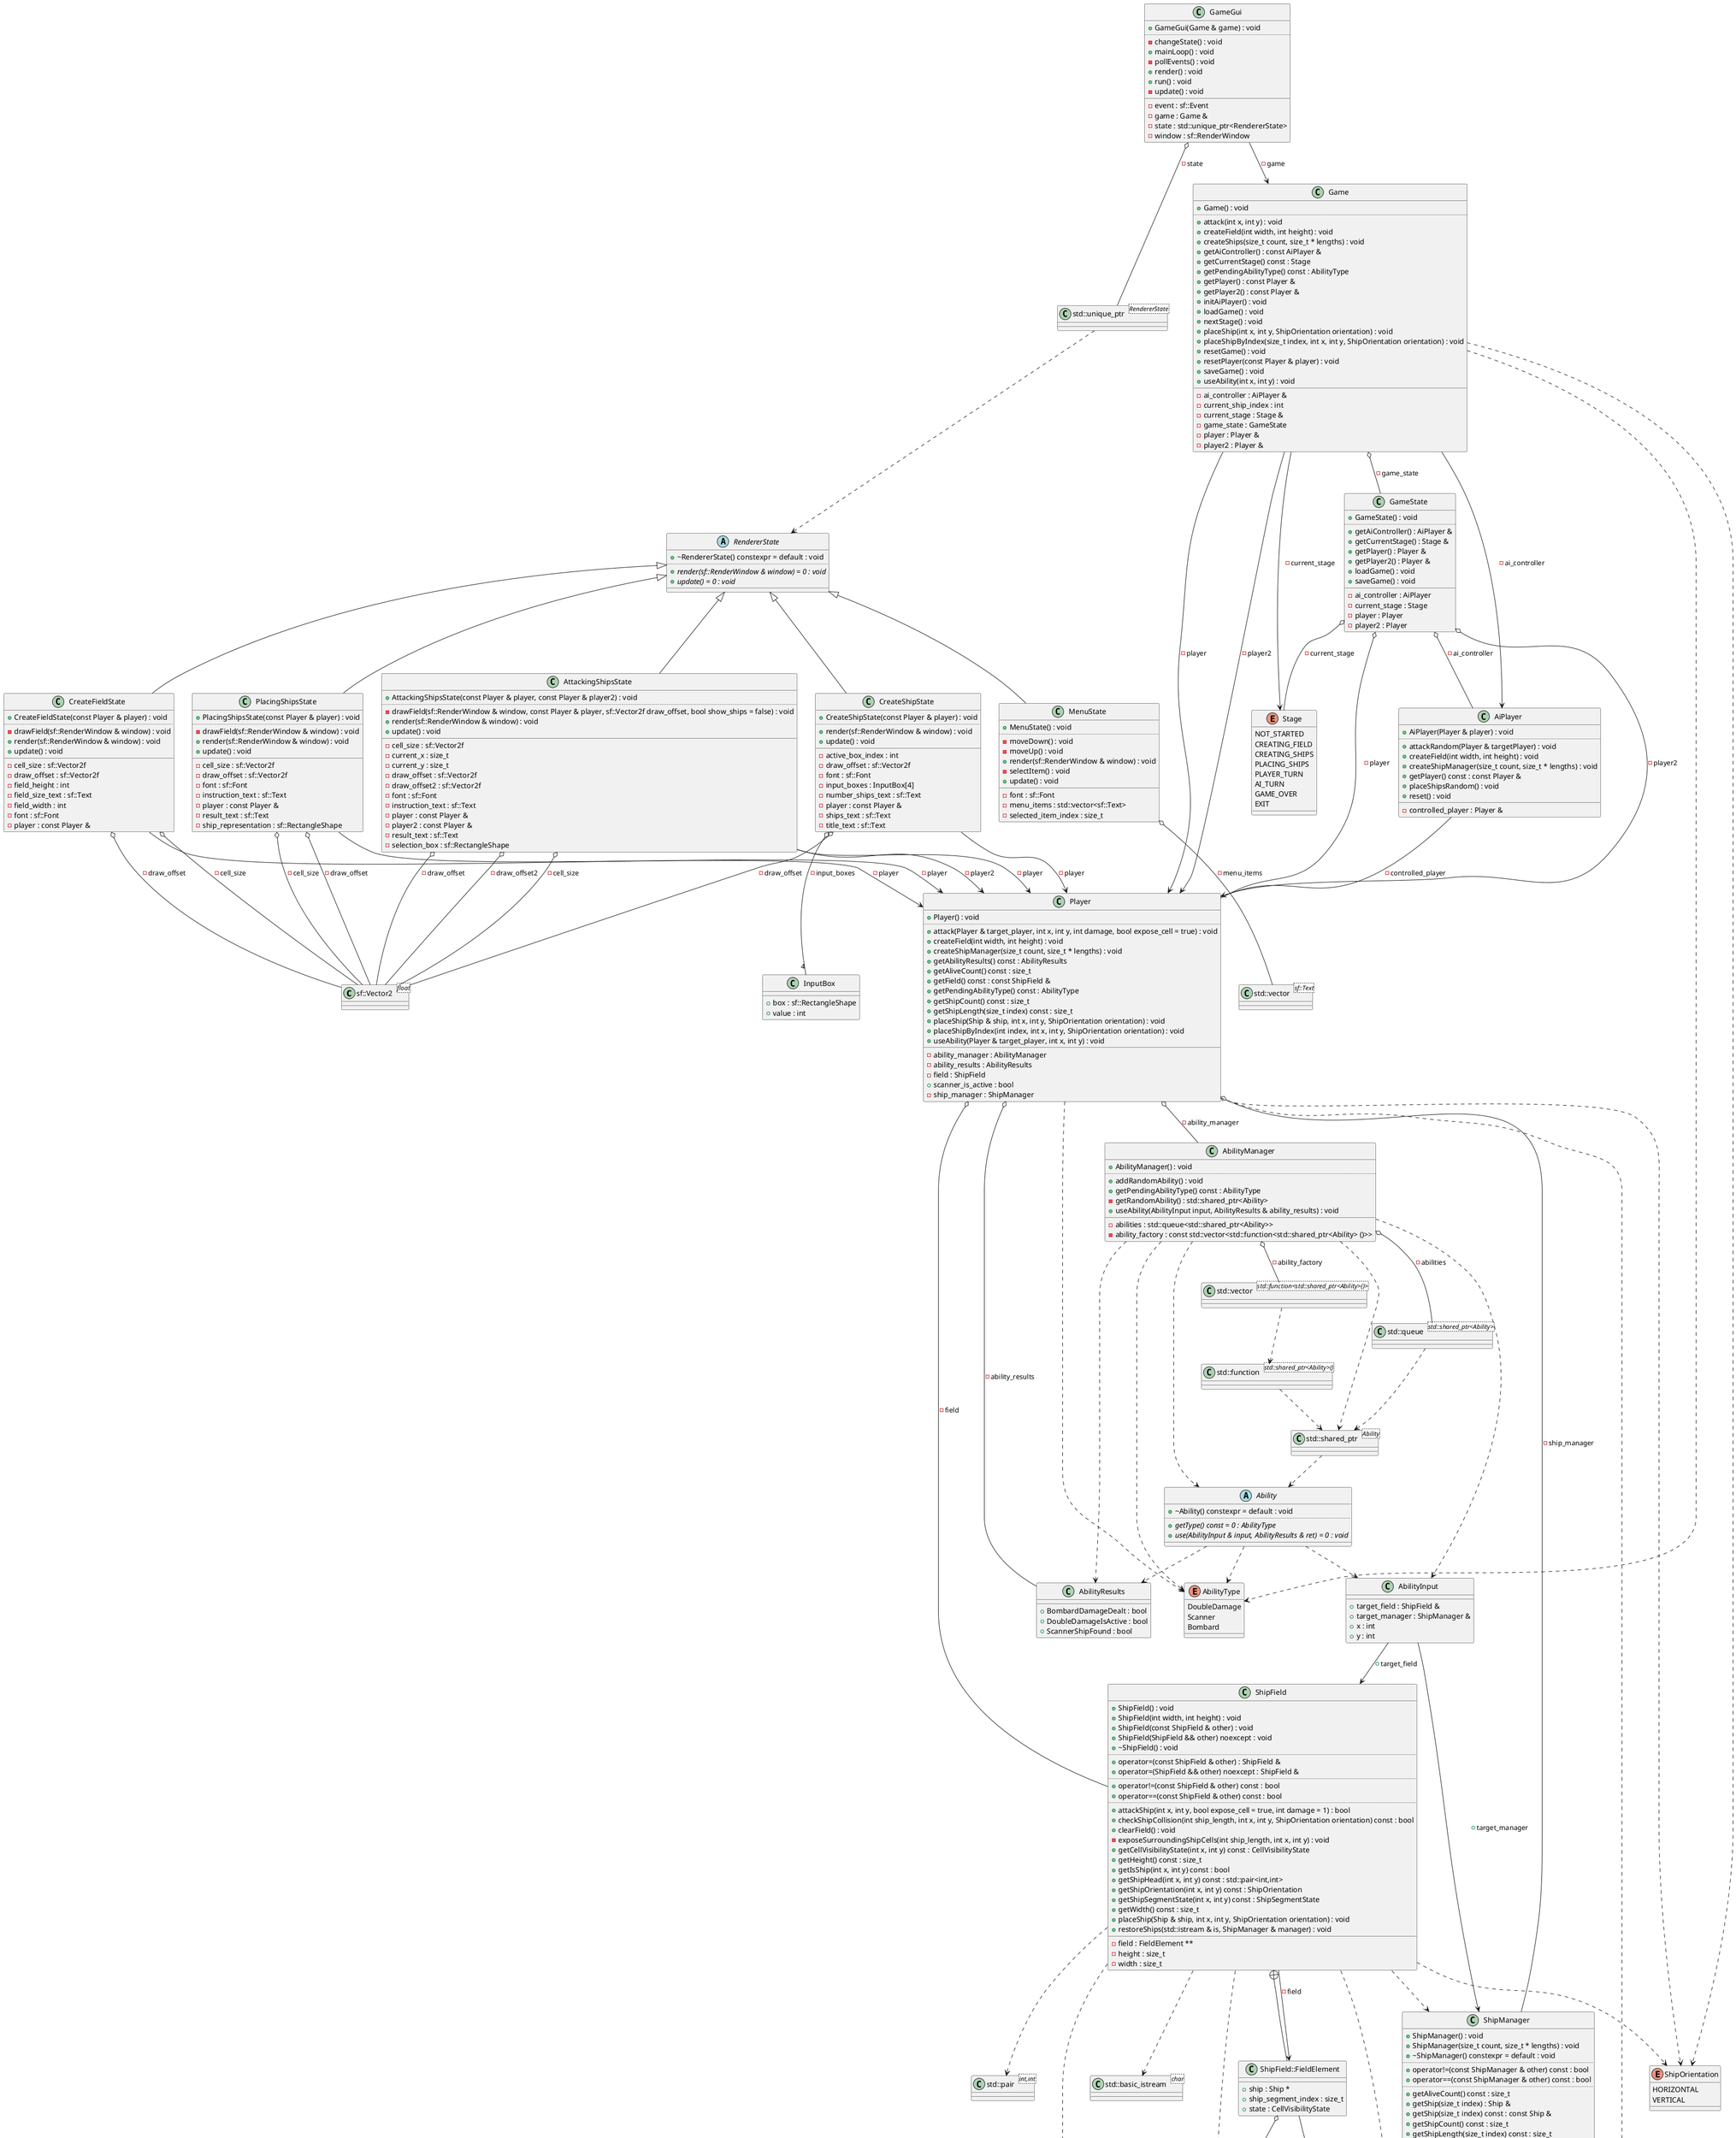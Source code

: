 @startuml
class "sf::Vector2<float>" as C_0009693095778494330448
class C_0009693095778494330448 {
__
}
class "std::vector<Ship>" as C_0010668212532447068380
class C_0010668212532447068380 {
__
}
class "std::pair<int,int>" as C_0006524010458157121833
class C_0006524010458157121833 {
__
}
class "std::basic_istream<char>" as C_0005505409806480479128
class C_0005505409806480479128 {
__
}
class "std::shared_ptr<Ability>" as C_0012342435662910727844
class C_0012342435662910727844 {
__
}
class "std::queue<std::shared_ptr<Ability>>" as C_0008193623610420284737
class C_0008193623610420284737 {
__
}
class "std::function<std::shared_ptr<Ability>()>" as C_0014703876471129105020
class C_0014703876471129105020 {
__
}
class "std::vector<std::function<std::shared_ptr<Ability>()>>" as C_0010378818160678026980
class C_0010378818160678026980 {
__
}
class "std::unique_ptr<RendererState>" as C_0001291546338622865405
class C_0001291546338622865405 {
__
}
class "std::vector<sf::Text>" as C_0015054090575003110977
class C_0015054090575003110977 {
__
}
enum "AbilityType" as C_0006740456236575953687
enum C_0006740456236575953687 {
DoubleDamage
Scanner
Bombard
}
enum "ShipSegmentState" as C_0014256742677139282670
enum C_0014256742677139282670 {
INTACT
DAMAGED
DESTROYED
}
enum "ShipOrientation" as C_0002579181642537833876
enum C_0002579181642537833876 {
HORIZONTAL
VERTICAL
}
enum "CellVisibilityState" as C_0003333043679234439357
enum C_0003333043679234439357 {
UNKNOWN
BLANK
SHIP
}
enum "Stage" as C_0001935036015363084261
enum C_0001935036015363084261 {
NOT_STARTED
CREATING_FIELD
CREATING_SHIPS
PLACING_SHIPS
PLAYER_TURN
AI_TURN
GAME_OVER
EXIT
}
class "Ship" as C_0014529657433315016423
class C_0014529657433315016423 {
+Ship(int length) : void
+Ship(const Ship & other) : void
+Ship(Ship && other) noexcept : void
+~Ship() : void
..
+operator=(const Ship & other) : Ship &
+operator=(Ship && other) noexcept : Ship &
..
+operator!=(const Ship & other) const : bool
+operator==(const Ship & other) const : bool
..
+getLength() const : size_t
+getSegmentHP(size_t index) const : int
+getSegmentState(size_t index) const : ShipSegmentState
+isAlive() const : bool
+takeDamage(size_t segment_index, int damage) : void
__
-health : size_t
-length : size_t
-segments : Segment *
}
class "Ship::Segment" as C_0000674658759292391449
class C_0000674658759292391449 {
__
+hp : int
+state : ShipSegmentState
}
class "ShipManager" as C_0017499122254539489506
class C_0017499122254539489506 {
+ShipManager() : void
+ShipManager(size_t count, size_t * lengths) : void
+~ShipManager() constexpr = default : void
..
+operator!=(const ShipManager & other) const : bool
+operator==(const ShipManager & other) const : bool
..
+getAliveCount() const : size_t
+getShip(size_t index) : Ship &
+getShip(size_t index) const : const Ship &
+getShipCount() const : size_t
+getShipLength(size_t index) const : size_t
__
-ships : std::vector<Ship>
-ships_count : size_t
}
class "ShipField" as C_0003843296779074973901
class C_0003843296779074973901 {
+ShipField() : void
+ShipField(int width, int height) : void
+ShipField(const ShipField & other) : void
+ShipField(ShipField && other) noexcept : void
+~ShipField() : void
..
+operator=(const ShipField & other) : ShipField &
+operator=(ShipField && other) noexcept : ShipField &
..
+operator!=(const ShipField & other) const : bool
+operator==(const ShipField & other) const : bool
..
+attackShip(int x, int y, bool expose_cell = true, int damage = 1) : bool
+checkShipCollision(int ship_length, int x, int y, ShipOrientation orientation) const : bool
+clearField() : void
-exposeSurroundingShipCells(int ship_length, int x, int y) : void
+getCellVisibilityState(int x, int y) const : CellVisibilityState
+getHeight() const : size_t
+getIsShip(int x, int y) const : bool
+getShipHead(int x, int y) const : std::pair<int,int>
+getShipOrientation(int x, int y) const : ShipOrientation
+getShipSegmentState(int x, int y) const : ShipSegmentState
+getWidth() const : size_t
+placeShip(Ship & ship, int x, int y, ShipOrientation orientation) : void
+restoreShips(std::istream & is, ShipManager & manager) : void
__
-field : FieldElement **
-height : size_t
-width : size_t
}
class "ShipField::FieldElement" as C_0000316359785794417378
class C_0000316359785794417378 {
__
+ship : Ship *
+ship_segment_index : size_t
+state : CellVisibilityState
}
class "AbilityResults" as C_0005219465313958275113
class C_0005219465313958275113 {
__
+BombardDamageDealt : bool
+DoubleDamageIsActive : bool
+ScannerShipFound : bool
}
class "AbilityInput" as C_0006255146489372148425
class C_0006255146489372148425 {
__
+target_field : ShipField &
+target_manager : ShipManager &
+x : int
+y : int
}
abstract "Ability" as C_0017635961848386255115
abstract C_0017635961848386255115 {
+~Ability() constexpr = default : void
..
{abstract} +getType() const = 0 : AbilityType
{abstract} +use(AbilityInput & input, AbilityResults & ret) = 0 : void
__
}
class "AbilityManager" as C_0002235219345516323367
class C_0002235219345516323367 {
+AbilityManager() : void
..
+addRandomAbility() : void
+getPendingAbilityType() const : AbilityType
-getRandomAbility() : std::shared_ptr<Ability>
+useAbility(AbilityInput input, AbilityResults & ability_results) : void
__
-abilities : std::queue<std::shared_ptr<Ability>>
-ability_factory : const std::vector<std::function<std::shared_ptr<Ability> ()>>
}
class "Player" as C_0003605716991605700936
class C_0003605716991605700936 {
+Player() : void
..
+attack(Player & target_player, int x, int y, int damage, bool expose_cell = true) : void
+createField(int width, int height) : void
+createShipManager(size_t count, size_t * lengths) : void
+getAbilityResults() const : AbilityResults
+getAliveCount() const : size_t
+getField() const : const ShipField &
+getPendingAbilityType() const : AbilityType
+getShipCount() const : size_t
+getShipLength(size_t index) const : size_t
+placeShip(Ship & ship, int x, int y, ShipOrientation orientation) : void
+placeShipByIndex(int index, int x, int y, ShipOrientation orientation) : void
+useAbility(Player & target_player, int x, int y) : void
__
-ability_manager : AbilityManager
-ability_results : AbilityResults
-field : ShipField
+scanner_is_active : bool
-ship_manager : ShipManager
}
class "AiPlayer" as C_0005644868336032600742
class C_0005644868336032600742 {
+AiPlayer(Player & player) : void
..
+attackRandom(Player & targetPlayer) : void
+createField(int width, int height) : void
+createShipManager(size_t count, size_t * lengths) : void
+getPlayer() const : const Player &
+placeShipsRandom() : void
+reset() : void
__
-controlled_player : Player &
}
class "GameState" as C_0004356735495323104445
class C_0004356735495323104445 {
+GameState() : void
..
+getAiController() : AiPlayer &
+getCurrentStage() : Stage &
+getPlayer() : Player &
+getPlayer2() : Player &
+loadGame() : void
+saveGame() : void
__
-ai_controller : AiPlayer
-current_stage : Stage
-player : Player
-player2 : Player
}
class "Game" as C_0017470460303031448044
class C_0017470460303031448044 {
+Game() : void
..
+attack(int x, int y) : void
+createField(int width, int height) : void
+createShips(size_t count, size_t * lengths) : void
+getAiController() : const AiPlayer &
+getCurrentStage() const : Stage
+getPendingAbilityType() const : AbilityType
+getPlayer() : const Player &
+getPlayer2() : const Player &
+initAiPlayer() : void
+loadGame() : void
+nextStage() : void
+placeShip(int x, int y, ShipOrientation orientation) : void
+placeShipByIndex(size_t index, int x, int y, ShipOrientation orientation) : void
+resetGame() : void
+resetPlayer(const Player & player) : void
+saveGame() : void
+useAbility(int x, int y) : void
__
-ai_controller : AiPlayer &
-current_ship_index : int
-current_stage : Stage &
-game_state : GameState
-player : Player &
-player2 : Player &
}
abstract "RendererState" as C_0007936739686845891522
abstract C_0007936739686845891522 {
+~RendererState() constexpr = default : void
..
{abstract} +render(sf::RenderWindow & window) = 0 : void
{abstract} +update() = 0 : void
__
}
class "GameGui" as C_0007395642151187698177
class C_0007395642151187698177 {
+GameGui(Game & game) : void
..
-changeState() : void
+mainLoop() : void
-pollEvents() : void
+render() : void
+run() : void
-update() : void
__
-event : sf::Event
-game : Game &
-state : std::unique_ptr<RendererState>
-window : sf::RenderWindow
}
class "AttackingShipsState" as C_0009763532900440017346
class C_0009763532900440017346 {
+AttackingShipsState(const Player & player, const Player & player2) : void
..
-drawField(sf::RenderWindow & window, const Player & player, sf::Vector2f draw_offset, bool show_ships = false) : void
+render(sf::RenderWindow & window) : void
+update() : void
__
-cell_size : sf::Vector2f
-current_x : size_t
-current_y : size_t
-draw_offset : sf::Vector2f
-draw_offset2 : sf::Vector2f
-font : sf::Font
-instruction_text : sf::Text
-player : const Player &
-player2 : const Player &
-result_text : sf::Text
-selection_box : sf::RectangleShape
}
class "CreateFieldState" as C_0003925512848679538817
class C_0003925512848679538817 {
+CreateFieldState(const Player & player) : void
..
-drawField(sf::RenderWindow & window) : void
+render(sf::RenderWindow & window) : void
+update() : void
__
-cell_size : sf::Vector2f
-draw_offset : sf::Vector2f
-field_height : int
-field_size_text : sf::Text
-field_width : int
-font : sf::Font
-player : const Player &
}
class "InputBox" as C_0006905555226801011843
class C_0006905555226801011843 {
__
+box : sf::RectangleShape
+value : int
}
class "CreateShipState" as C_0016717855027770416060
class C_0016717855027770416060 {
+CreateShipState(const Player & player) : void
..
+render(sf::RenderWindow & window) : void
+update() : void
__
-active_box_index : int
-draw_offset : sf::Vector2f
-font : sf::Font
-input_boxes : InputBox[4]
-number_ships_text : sf::Text
-player : const Player &
-ships_text : sf::Text
-title_text : sf::Text
}
class "MenuState" as C_0013166903766216927070
class C_0013166903766216927070 {
+MenuState() : void
..
-moveDown() : void
-moveUp() : void
+render(sf::RenderWindow & window) : void
-selectItem() : void
+update() : void
__
-font : sf::Font
-menu_items : std::vector<sf::Text>
-selected_item_index : size_t
}
class "PlacingShipsState" as C_0003009358475785535108
class C_0003009358475785535108 {
+PlacingShipsState(const Player & player) : void
..
-drawField(sf::RenderWindow & window) : void
+render(sf::RenderWindow & window) : void
+update() : void
__
-cell_size : sf::Vector2f
-draw_offset : sf::Vector2f
-font : sf::Font
-instruction_text : sf::Text
-player : const Player &
-result_text : sf::Text
-ship_representation : sf::RectangleShape
}
C_0010668212532447068380 ..> C_0014529657433315016423
C_0012342435662910727844 ..> C_0017635961848386255115
C_0008193623610420284737 ..> C_0012342435662910727844
C_0014703876471129105020 ..> C_0012342435662910727844
C_0010378818160678026980 ..> C_0014703876471129105020
C_0001291546338622865405 ..> C_0007936739686845891522
C_0014529657433315016423 ..> C_0014256742677139282670
C_0014529657433315016423 --> C_0000674658759292391449 : -segments
C_0000674658759292391449 --+ C_0014529657433315016423
C_0000674658759292391449 o-- C_0014256742677139282670 : +state
C_0017499122254539489506 ..> C_0014529657433315016423
C_0017499122254539489506 o-- C_0010668212532447068380 : -ships
C_0003843296779074973901 ..> C_0002579181642537833876
C_0003843296779074973901 ..> C_0003333043679234439357
C_0003843296779074973901 ..> C_0014256742677139282670
C_0003843296779074973901 ..> C_0014529657433315016423
C_0003843296779074973901 ..> C_0006524010458157121833
C_0003843296779074973901 ..> C_0005505409806480479128
C_0003843296779074973901 ..> C_0017499122254539489506
C_0003843296779074973901 --> C_0000316359785794417378 : -field
C_0000316359785794417378 --+ C_0003843296779074973901
C_0000316359785794417378 o-- C_0003333043679234439357 : +state
C_0000316359785794417378 --> C_0014529657433315016423 : +ship
C_0006255146489372148425 --> C_0003843296779074973901 : +target_field
C_0006255146489372148425 --> C_0017499122254539489506 : +target_manager
C_0017635961848386255115 ..> C_0006255146489372148425
C_0017635961848386255115 ..> C_0005219465313958275113
C_0017635961848386255115 ..> C_0006740456236575953687
C_0002235219345516323367 ..> C_0012342435662910727844
C_0002235219345516323367 ..> C_0017635961848386255115
C_0002235219345516323367 ..> C_0006255146489372148425
C_0002235219345516323367 ..> C_0005219465313958275113
C_0002235219345516323367 ..> C_0006740456236575953687
C_0002235219345516323367 o-- C_0008193623610420284737 : -abilities
C_0002235219345516323367 o-- C_0010378818160678026980 : -ability_factory
C_0003605716991605700936 ..> C_0014529657433315016423
C_0003605716991605700936 ..> C_0002579181642537833876
C_0003605716991605700936 ..> C_0006740456236575953687
C_0003605716991605700936 o-- C_0017499122254539489506 : -ship_manager
C_0003605716991605700936 o-- C_0003843296779074973901 : -field
C_0003605716991605700936 o-- C_0002235219345516323367 : -ability_manager
C_0003605716991605700936 o-- C_0005219465313958275113 : -ability_results
C_0005644868336032600742 --> C_0003605716991605700936 : -controlled_player
C_0004356735495323104445 o-- C_0003605716991605700936 : -player
C_0004356735495323104445 o-- C_0003605716991605700936 : -player2
C_0004356735495323104445 o-- C_0005644868336032600742 : -ai_controller
C_0004356735495323104445 o-- C_0001935036015363084261 : -current_stage
C_0017470460303031448044 ..> C_0002579181642537833876
C_0017470460303031448044 ..> C_0006740456236575953687
C_0017470460303031448044 o-- C_0004356735495323104445 : -game_state
C_0017470460303031448044 --> C_0003605716991605700936 : -player
C_0017470460303031448044 --> C_0003605716991605700936 : -player2
C_0017470460303031448044 --> C_0005644868336032600742 : -ai_controller
C_0017470460303031448044 --> C_0001935036015363084261 : -current_stage
C_0007395642151187698177 --> C_0017470460303031448044 : -game
C_0007395642151187698177 o-- C_0001291546338622865405 : -state
C_0009763532900440017346 --> C_0003605716991605700936 : -player
C_0009763532900440017346 --> C_0003605716991605700936 : -player2
C_0009763532900440017346 o-- C_0009693095778494330448 : -draw_offset
C_0009763532900440017346 o-- C_0009693095778494330448 : -draw_offset2
C_0009763532900440017346 o-- C_0009693095778494330448 : -cell_size
C_0007936739686845891522 <|-- C_0009763532900440017346

C_0003925512848679538817 --> C_0003605716991605700936 : -player
C_0003925512848679538817 o-- C_0009693095778494330448 : -draw_offset
C_0003925512848679538817 o-- C_0009693095778494330448 : -cell_size
C_0007936739686845891522 <|-- C_0003925512848679538817

C_0016717855027770416060 --> C_0003605716991605700936 : -player
C_0016717855027770416060 o-- "4" C_0006905555226801011843 : -input_boxes
C_0016717855027770416060 o-- C_0009693095778494330448 : -draw_offset
C_0007936739686845891522 <|-- C_0016717855027770416060

C_0013166903766216927070 o-- C_0015054090575003110977 : -menu_items
C_0007936739686845891522 <|-- C_0013166903766216927070

C_0003009358475785535108 --> C_0003605716991605700936 : -player
C_0003009358475785535108 o-- C_0009693095778494330448 : -draw_offset
C_0003009358475785535108 o-- C_0009693095778494330448 : -cell_size
C_0007936739686845891522 <|-- C_0003009358475785535108


'Generated with clang-uml, version 0.5.5
'LLVM version clang version 18.1.8
@enduml
